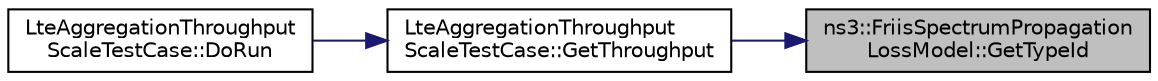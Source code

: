 digraph "ns3::FriisSpectrumPropagationLossModel::GetTypeId"
{
 // LATEX_PDF_SIZE
  edge [fontname="Helvetica",fontsize="10",labelfontname="Helvetica",labelfontsize="10"];
  node [fontname="Helvetica",fontsize="10",shape=record];
  rankdir="RL";
  Node1 [label="ns3::FriisSpectrumPropagation\lLossModel::GetTypeId",height=0.2,width=0.4,color="black", fillcolor="grey75", style="filled", fontcolor="black",tooltip="Get the type ID."];
  Node1 -> Node2 [dir="back",color="midnightblue",fontsize="10",style="solid",fontname="Helvetica"];
  Node2 [label="LteAggregationThroughput\lScaleTestCase::GetThroughput",height=0.2,width=0.4,color="black", fillcolor="white", style="filled",URL="$class_lte_aggregation_throughput_scale_test_case.html#aadd4b222005ec0f5e4069b451f1e5e79",tooltip="Get throughput function."];
  Node2 -> Node3 [dir="back",color="midnightblue",fontsize="10",style="solid",fontname="Helvetica"];
  Node3 [label="LteAggregationThroughput\lScaleTestCase::DoRun",height=0.2,width=0.4,color="black", fillcolor="white", style="filled",URL="$class_lte_aggregation_throughput_scale_test_case.html#aa474e3be7370c0505fa3e2a532e2da8c",tooltip="Setup the simulation, run it, and verify the result."];
}
